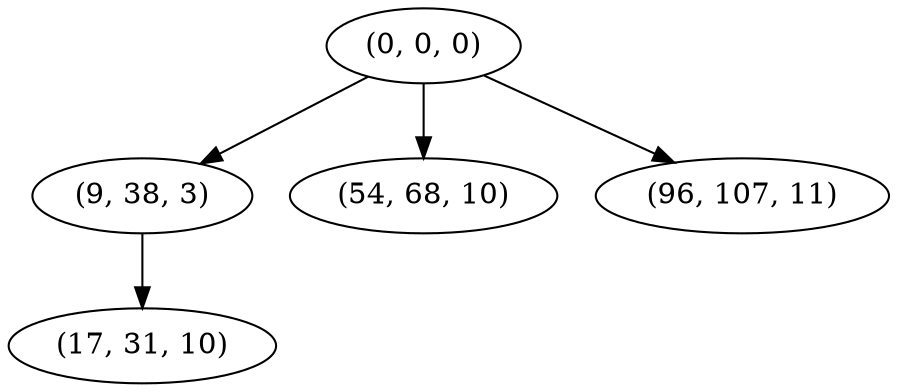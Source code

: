 digraph tree {
    "(0, 0, 0)";
    "(9, 38, 3)";
    "(17, 31, 10)";
    "(54, 68, 10)";
    "(96, 107, 11)";
    "(0, 0, 0)" -> "(9, 38, 3)";
    "(0, 0, 0)" -> "(54, 68, 10)";
    "(0, 0, 0)" -> "(96, 107, 11)";
    "(9, 38, 3)" -> "(17, 31, 10)";
}
